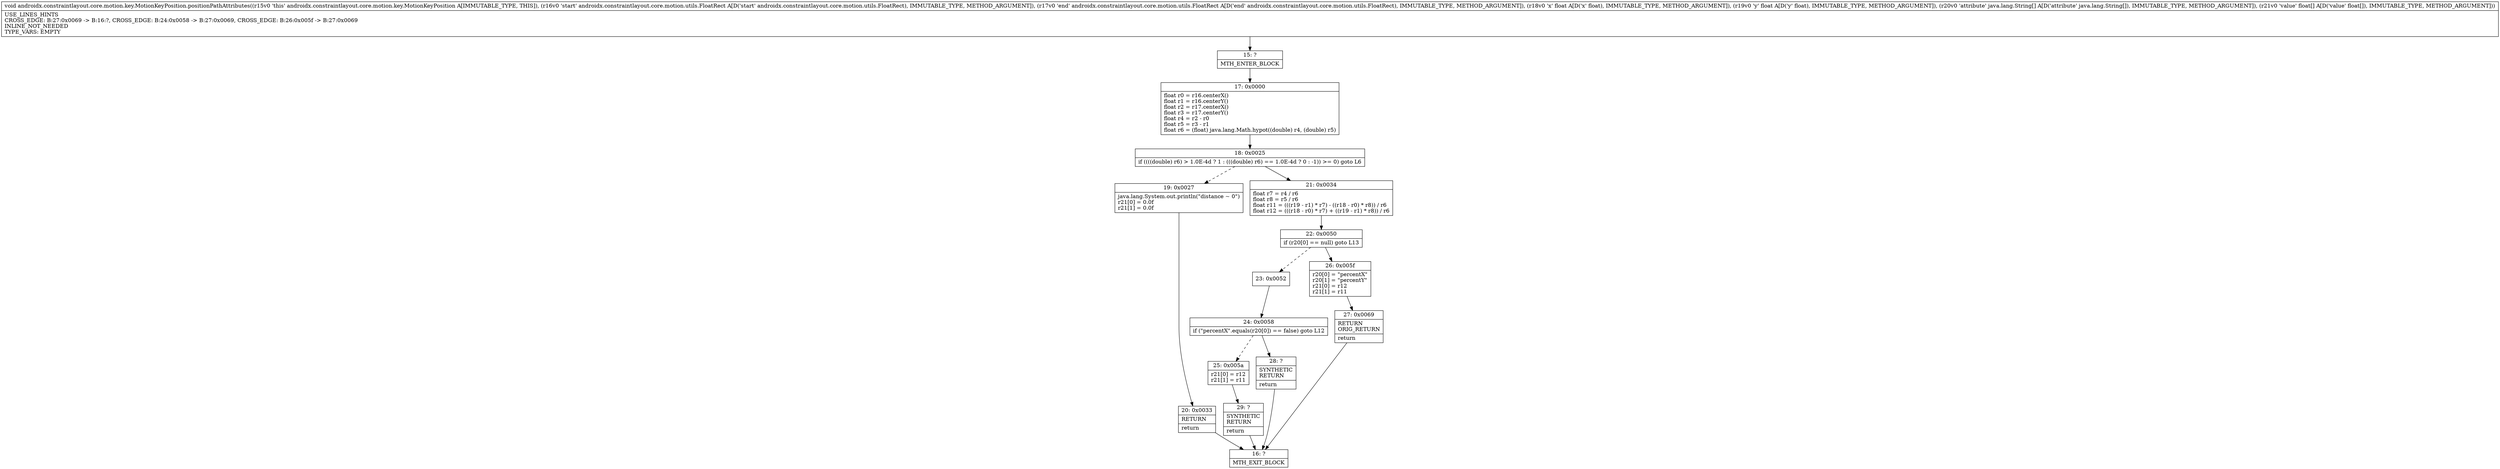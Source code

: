 digraph "CFG forandroidx.constraintlayout.core.motion.key.MotionKeyPosition.positionPathAttributes(Landroidx\/constraintlayout\/core\/motion\/utils\/FloatRect;Landroidx\/constraintlayout\/core\/motion\/utils\/FloatRect;FF[Ljava\/lang\/String;[F)V" {
Node_15 [shape=record,label="{15\:\ ?|MTH_ENTER_BLOCK\l}"];
Node_17 [shape=record,label="{17\:\ 0x0000|float r0 = r16.centerX()\lfloat r1 = r16.centerY()\lfloat r2 = r17.centerX()\lfloat r3 = r17.centerY()\lfloat r4 = r2 \- r0\lfloat r5 = r3 \- r1\lfloat r6 = (float) java.lang.Math.hypot((double) r4, (double) r5)\l}"];
Node_18 [shape=record,label="{18\:\ 0x0025|if ((((double) r6) \> 1.0E\-4d ? 1 : (((double) r6) == 1.0E\-4d ? 0 : \-1)) \>= 0) goto L6\l}"];
Node_19 [shape=record,label="{19\:\ 0x0027|java.lang.System.out.println(\"distance ~ 0\")\lr21[0] = 0.0f\lr21[1] = 0.0f\l}"];
Node_20 [shape=record,label="{20\:\ 0x0033|RETURN\l|return\l}"];
Node_16 [shape=record,label="{16\:\ ?|MTH_EXIT_BLOCK\l}"];
Node_21 [shape=record,label="{21\:\ 0x0034|float r7 = r4 \/ r6\lfloat r8 = r5 \/ r6\lfloat r11 = (((r19 \- r1) * r7) \- ((r18 \- r0) * r8)) \/ r6\lfloat r12 = (((r18 \- r0) * r7) + ((r19 \- r1) * r8)) \/ r6\l}"];
Node_22 [shape=record,label="{22\:\ 0x0050|if (r20[0] == null) goto L13\l}"];
Node_23 [shape=record,label="{23\:\ 0x0052}"];
Node_24 [shape=record,label="{24\:\ 0x0058|if (\"percentX\".equals(r20[0]) == false) goto L12\l}"];
Node_25 [shape=record,label="{25\:\ 0x005a|r21[0] = r12\lr21[1] = r11\l}"];
Node_29 [shape=record,label="{29\:\ ?|SYNTHETIC\lRETURN\l|return\l}"];
Node_28 [shape=record,label="{28\:\ ?|SYNTHETIC\lRETURN\l|return\l}"];
Node_26 [shape=record,label="{26\:\ 0x005f|r20[0] = \"percentX\"\lr20[1] = \"percentY\"\lr21[0] = r12\lr21[1] = r11\l}"];
Node_27 [shape=record,label="{27\:\ 0x0069|RETURN\lORIG_RETURN\l|return\l}"];
MethodNode[shape=record,label="{void androidx.constraintlayout.core.motion.key.MotionKeyPosition.positionPathAttributes((r15v0 'this' androidx.constraintlayout.core.motion.key.MotionKeyPosition A[IMMUTABLE_TYPE, THIS]), (r16v0 'start' androidx.constraintlayout.core.motion.utils.FloatRect A[D('start' androidx.constraintlayout.core.motion.utils.FloatRect), IMMUTABLE_TYPE, METHOD_ARGUMENT]), (r17v0 'end' androidx.constraintlayout.core.motion.utils.FloatRect A[D('end' androidx.constraintlayout.core.motion.utils.FloatRect), IMMUTABLE_TYPE, METHOD_ARGUMENT]), (r18v0 'x' float A[D('x' float), IMMUTABLE_TYPE, METHOD_ARGUMENT]), (r19v0 'y' float A[D('y' float), IMMUTABLE_TYPE, METHOD_ARGUMENT]), (r20v0 'attribute' java.lang.String[] A[D('attribute' java.lang.String[]), IMMUTABLE_TYPE, METHOD_ARGUMENT]), (r21v0 'value' float[] A[D('value' float[]), IMMUTABLE_TYPE, METHOD_ARGUMENT]))  | USE_LINES_HINTS\lCROSS_EDGE: B:27:0x0069 \-\> B:16:?, CROSS_EDGE: B:24:0x0058 \-\> B:27:0x0069, CROSS_EDGE: B:26:0x005f \-\> B:27:0x0069\lINLINE_NOT_NEEDED\lTYPE_VARS: EMPTY\l}"];
MethodNode -> Node_15;Node_15 -> Node_17;
Node_17 -> Node_18;
Node_18 -> Node_19[style=dashed];
Node_18 -> Node_21;
Node_19 -> Node_20;
Node_20 -> Node_16;
Node_21 -> Node_22;
Node_22 -> Node_23[style=dashed];
Node_22 -> Node_26;
Node_23 -> Node_24;
Node_24 -> Node_25[style=dashed];
Node_24 -> Node_28;
Node_25 -> Node_29;
Node_29 -> Node_16;
Node_28 -> Node_16;
Node_26 -> Node_27;
Node_27 -> Node_16;
}

